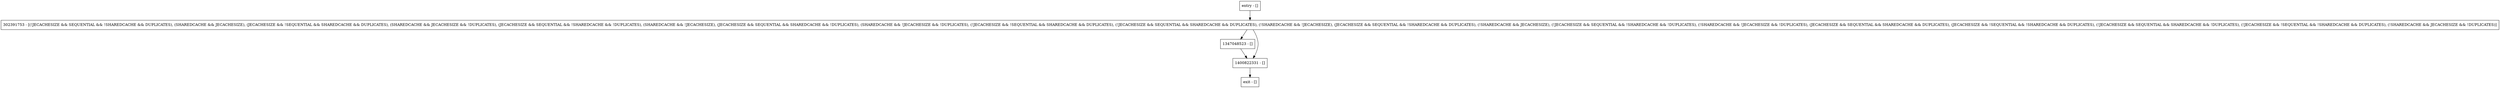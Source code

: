 digraph refreshTreeMemoryUsage {
node [shape=record];
entry [label="entry - []"];
exit [label="exit - []"];
1347048523 [label="1347048523 - []"];
302391753 [label="302391753 - [(!JECACHESIZE && SEQUENTIAL && !SHAREDCACHE && DUPLICATES), (SHAREDCACHE && JECACHESIZE), (JECACHESIZE && !SEQUENTIAL && SHAREDCACHE && DUPLICATES), (SHAREDCACHE && JECACHESIZE && !DUPLICATES), (JECACHESIZE && SEQUENTIAL && !SHAREDCACHE && !DUPLICATES), (SHAREDCACHE && !JECACHESIZE), (JECACHESIZE && SEQUENTIAL && SHAREDCACHE && !DUPLICATES), (SHAREDCACHE && !JECACHESIZE && !DUPLICATES), (!JECACHESIZE && !SEQUENTIAL && SHAREDCACHE && DUPLICATES), (!JECACHESIZE && SEQUENTIAL && SHAREDCACHE && DUPLICATES), (!SHAREDCACHE && !JECACHESIZE), (JECACHESIZE && SEQUENTIAL && !SHAREDCACHE && DUPLICATES), (!SHAREDCACHE && JECACHESIZE), (!JECACHESIZE && SEQUENTIAL && !SHAREDCACHE && !DUPLICATES), (!SHAREDCACHE && !JECACHESIZE && !DUPLICATES), (JECACHESIZE && SEQUENTIAL && SHAREDCACHE && DUPLICATES), (JECACHESIZE && !SEQUENTIAL && !SHAREDCACHE && DUPLICATES), (!JECACHESIZE && SEQUENTIAL && SHAREDCACHE && !DUPLICATES), (!JECACHESIZE && !SEQUENTIAL && !SHAREDCACHE && DUPLICATES), (!SHAREDCACHE && JECACHESIZE && !DUPLICATES)]"];
1400822331 [label="1400822331 - []"];
entry;
exit;
entry -> 302391753;
1347048523 -> 1400822331;
302391753 -> 1347048523;
302391753 -> 1400822331;
1400822331 -> exit;
}
